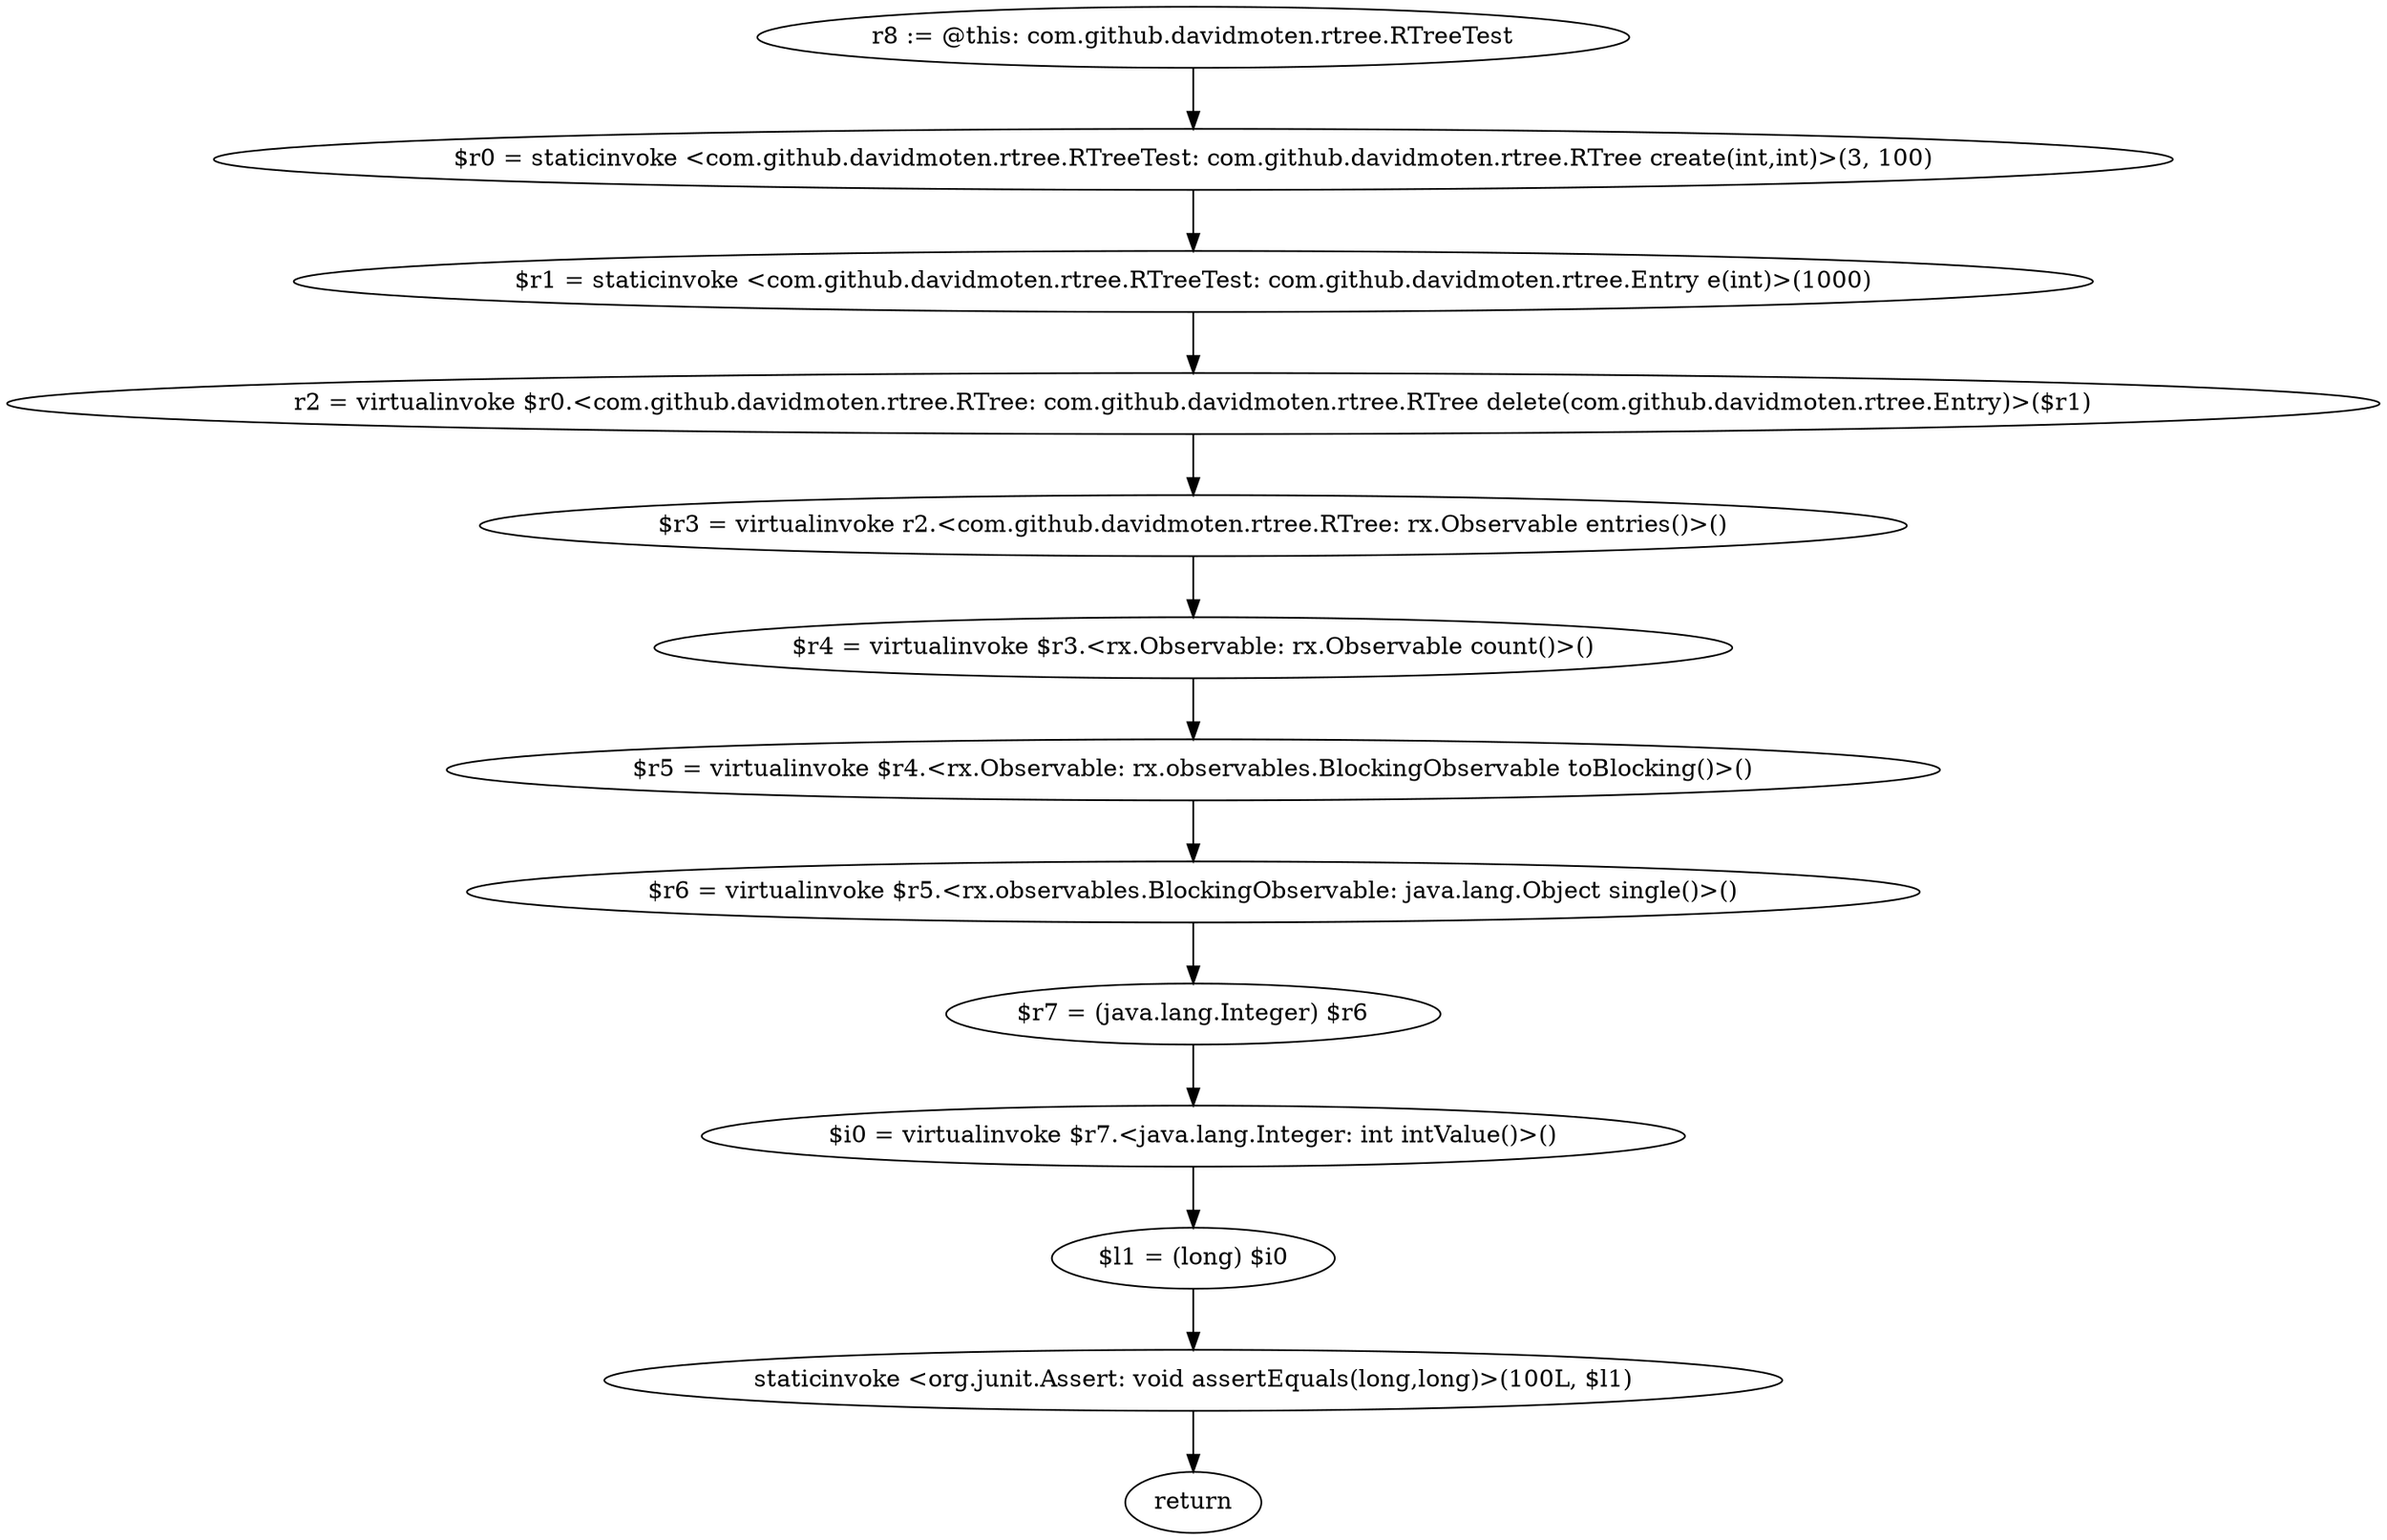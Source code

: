 digraph "unitGraph" {
    "r8 := @this: com.github.davidmoten.rtree.RTreeTest"
    "$r0 = staticinvoke <com.github.davidmoten.rtree.RTreeTest: com.github.davidmoten.rtree.RTree create(int,int)>(3, 100)"
    "$r1 = staticinvoke <com.github.davidmoten.rtree.RTreeTest: com.github.davidmoten.rtree.Entry e(int)>(1000)"
    "r2 = virtualinvoke $r0.<com.github.davidmoten.rtree.RTree: com.github.davidmoten.rtree.RTree delete(com.github.davidmoten.rtree.Entry)>($r1)"
    "$r3 = virtualinvoke r2.<com.github.davidmoten.rtree.RTree: rx.Observable entries()>()"
    "$r4 = virtualinvoke $r3.<rx.Observable: rx.Observable count()>()"
    "$r5 = virtualinvoke $r4.<rx.Observable: rx.observables.BlockingObservable toBlocking()>()"
    "$r6 = virtualinvoke $r5.<rx.observables.BlockingObservable: java.lang.Object single()>()"
    "$r7 = (java.lang.Integer) $r6"
    "$i0 = virtualinvoke $r7.<java.lang.Integer: int intValue()>()"
    "$l1 = (long) $i0"
    "staticinvoke <org.junit.Assert: void assertEquals(long,long)>(100L, $l1)"
    "return"
    "r8 := @this: com.github.davidmoten.rtree.RTreeTest"->"$r0 = staticinvoke <com.github.davidmoten.rtree.RTreeTest: com.github.davidmoten.rtree.RTree create(int,int)>(3, 100)";
    "$r0 = staticinvoke <com.github.davidmoten.rtree.RTreeTest: com.github.davidmoten.rtree.RTree create(int,int)>(3, 100)"->"$r1 = staticinvoke <com.github.davidmoten.rtree.RTreeTest: com.github.davidmoten.rtree.Entry e(int)>(1000)";
    "$r1 = staticinvoke <com.github.davidmoten.rtree.RTreeTest: com.github.davidmoten.rtree.Entry e(int)>(1000)"->"r2 = virtualinvoke $r0.<com.github.davidmoten.rtree.RTree: com.github.davidmoten.rtree.RTree delete(com.github.davidmoten.rtree.Entry)>($r1)";
    "r2 = virtualinvoke $r0.<com.github.davidmoten.rtree.RTree: com.github.davidmoten.rtree.RTree delete(com.github.davidmoten.rtree.Entry)>($r1)"->"$r3 = virtualinvoke r2.<com.github.davidmoten.rtree.RTree: rx.Observable entries()>()";
    "$r3 = virtualinvoke r2.<com.github.davidmoten.rtree.RTree: rx.Observable entries()>()"->"$r4 = virtualinvoke $r3.<rx.Observable: rx.Observable count()>()";
    "$r4 = virtualinvoke $r3.<rx.Observable: rx.Observable count()>()"->"$r5 = virtualinvoke $r4.<rx.Observable: rx.observables.BlockingObservable toBlocking()>()";
    "$r5 = virtualinvoke $r4.<rx.Observable: rx.observables.BlockingObservable toBlocking()>()"->"$r6 = virtualinvoke $r5.<rx.observables.BlockingObservable: java.lang.Object single()>()";
    "$r6 = virtualinvoke $r5.<rx.observables.BlockingObservable: java.lang.Object single()>()"->"$r7 = (java.lang.Integer) $r6";
    "$r7 = (java.lang.Integer) $r6"->"$i0 = virtualinvoke $r7.<java.lang.Integer: int intValue()>()";
    "$i0 = virtualinvoke $r7.<java.lang.Integer: int intValue()>()"->"$l1 = (long) $i0";
    "$l1 = (long) $i0"->"staticinvoke <org.junit.Assert: void assertEquals(long,long)>(100L, $l1)";
    "staticinvoke <org.junit.Assert: void assertEquals(long,long)>(100L, $l1)"->"return";
}
